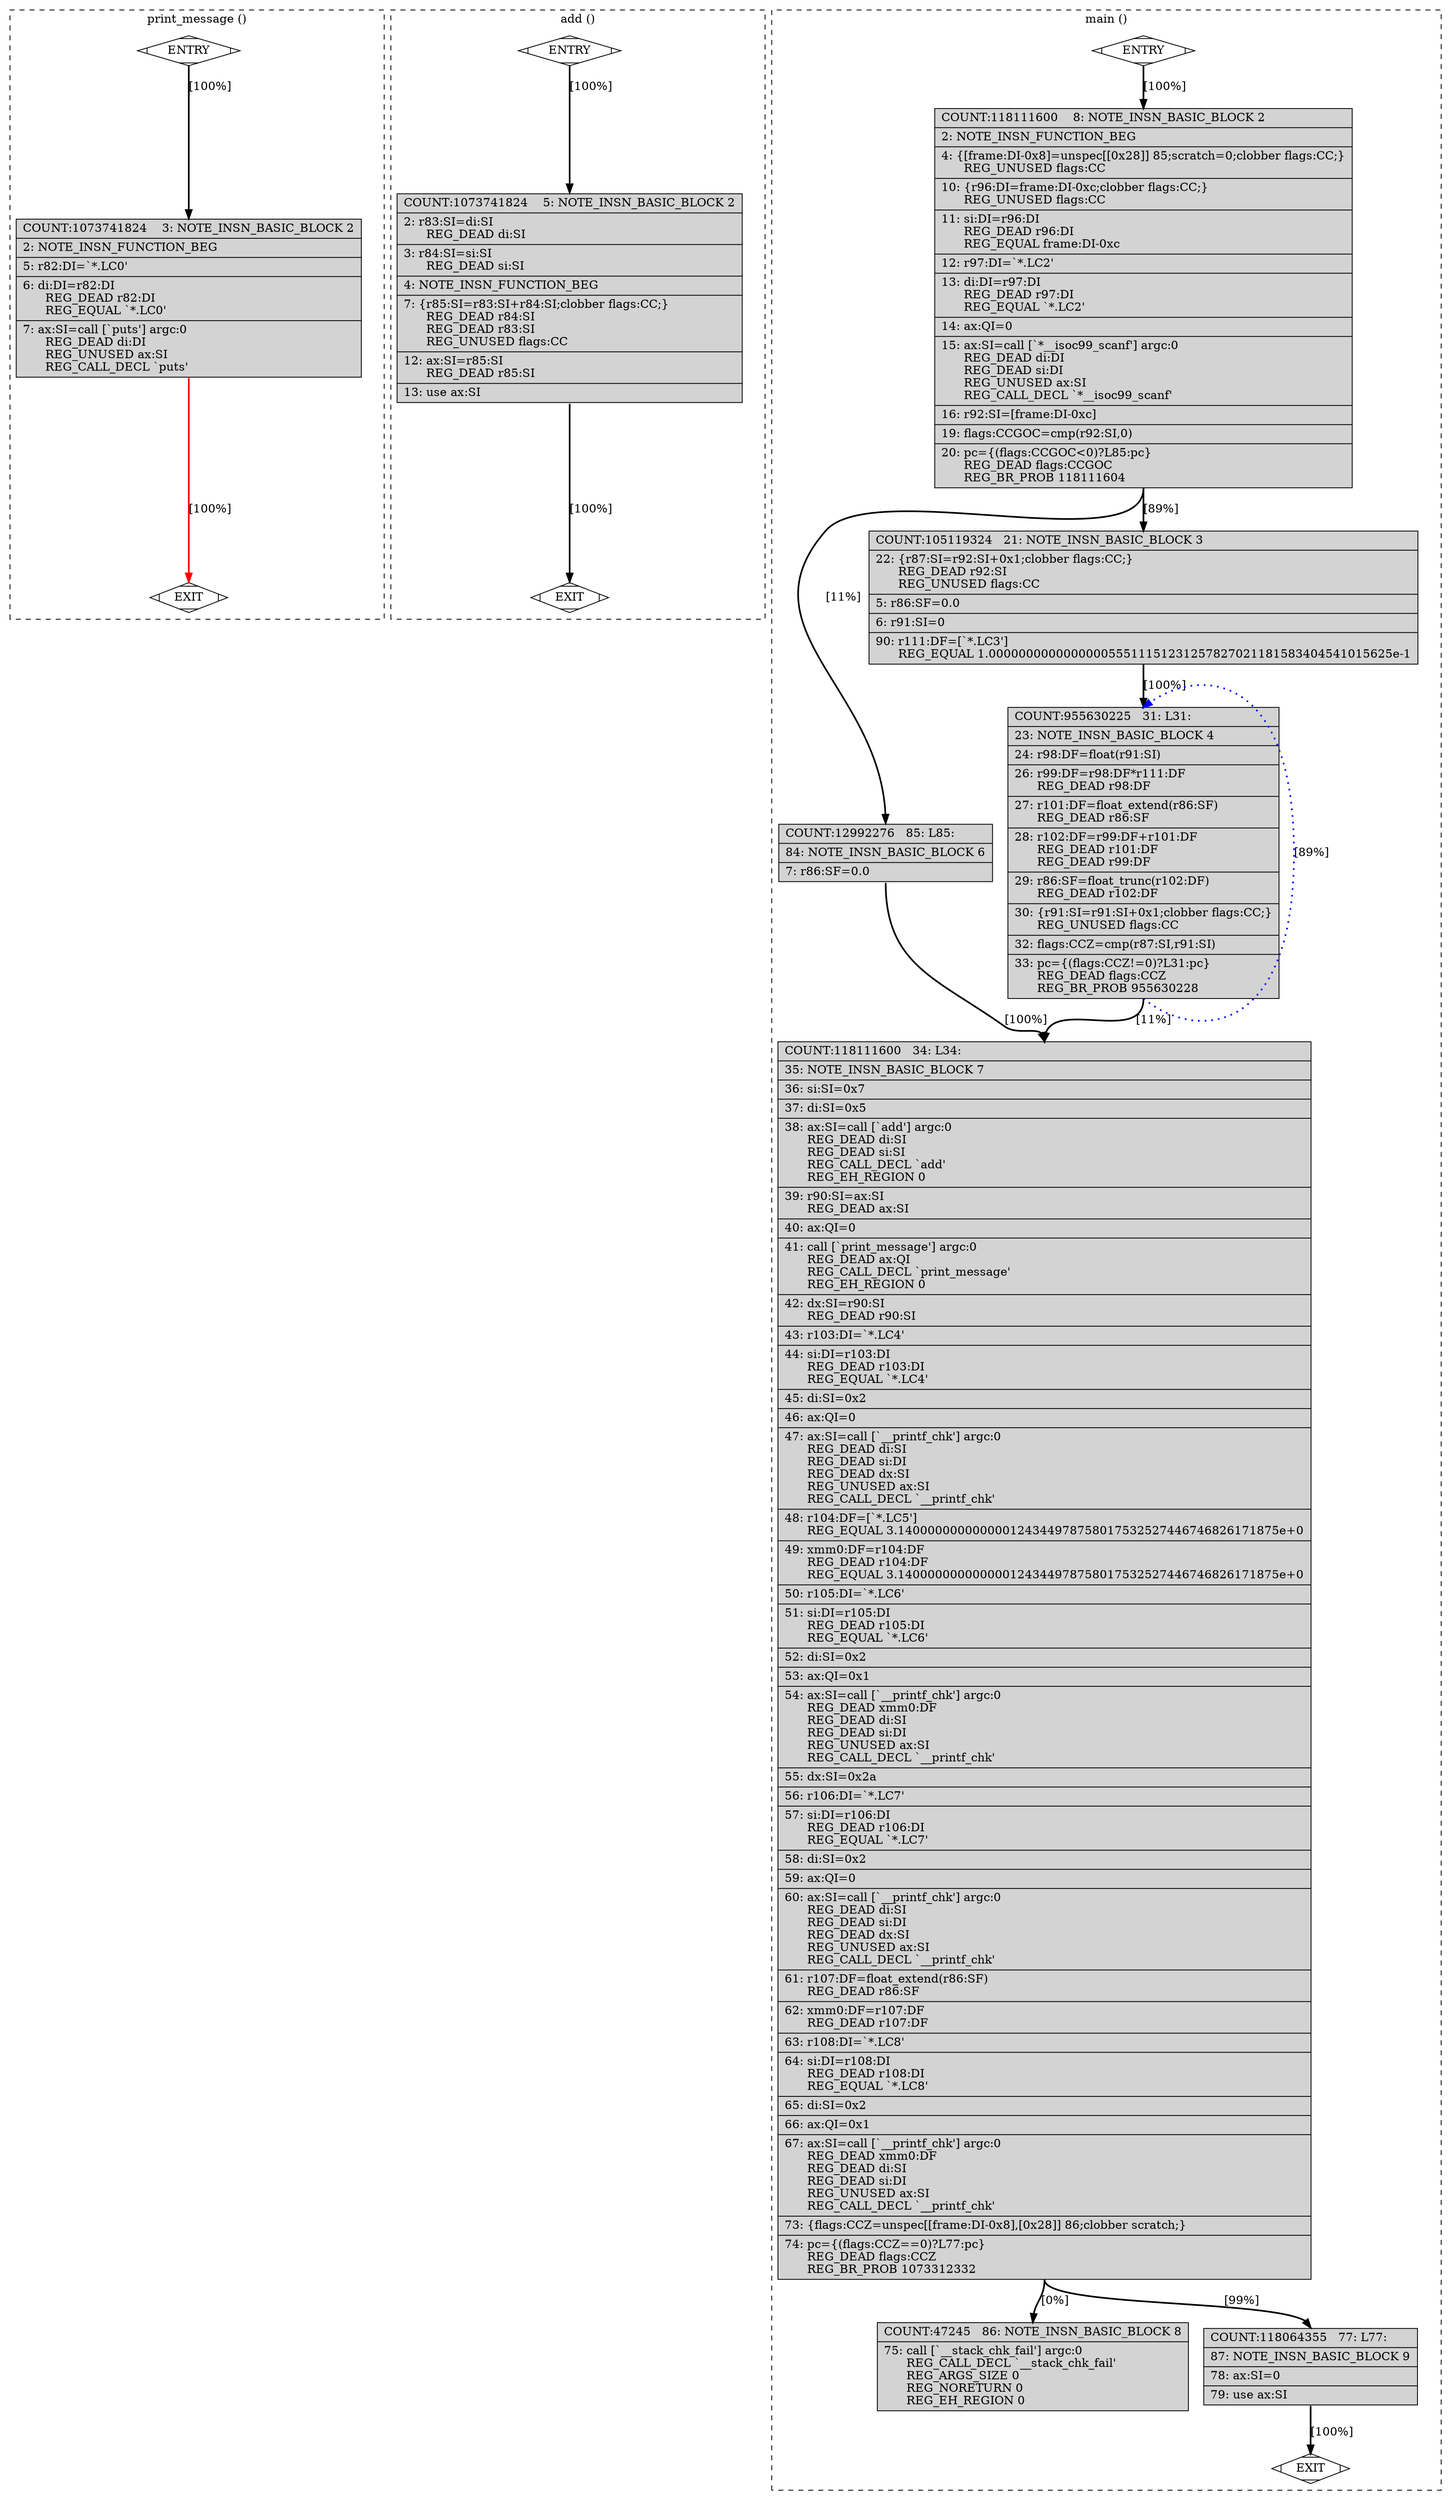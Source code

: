 digraph "test.c.281r.cse2" {
overlap=false;
subgraph "cluster_print_message" {
	style="dashed";
	color="black";
	label="print_message ()";
	fn_24_basic_block_0 [shape=Mdiamond,style=filled,fillcolor=white,label="ENTRY"];

	fn_24_basic_block_2 [shape=record,style=filled,fillcolor=lightgrey,label="{COUNT:1073741824\ \ \ \ 3:\ NOTE_INSN_BASIC_BLOCK\ 2\l\
|\ \ \ \ 2:\ NOTE_INSN_FUNCTION_BEG\l\
|\ \ \ \ 5:\ r82:DI=`*.LC0'\l\
|\ \ \ \ 6:\ di:DI=r82:DI\l\
\ \ \ \ \ \ REG_DEAD\ r82:DI\l\
\ \ \ \ \ \ REG_EQUAL\ `*.LC0'\l\
|\ \ \ \ 7:\ ax:SI=call\ [`puts']\ argc:0\l\
\ \ \ \ \ \ REG_DEAD\ di:DI\l\
\ \ \ \ \ \ REG_UNUSED\ ax:SI\l\
\ \ \ \ \ \ REG_CALL_DECL\ `puts'\l\
}"];

	fn_24_basic_block_1 [shape=Mdiamond,style=filled,fillcolor=white,label="EXIT"];

	fn_24_basic_block_0:s -> fn_24_basic_block_2:n [style="solid,bold",color=black,weight=100,constraint=true,label="[100%]"];
	fn_24_basic_block_2:s -> fn_24_basic_block_1:n [style="solid,bold",color=red,weight=10,constraint=true,label="[100%]"];
	fn_24_basic_block_0:s -> fn_24_basic_block_1:n [style="invis",constraint=true];
}
subgraph "cluster_add" {
	style="dashed";
	color="black";
	label="add ()";
	fn_25_basic_block_0 [shape=Mdiamond,style=filled,fillcolor=white,label="ENTRY"];

	fn_25_basic_block_2 [shape=record,style=filled,fillcolor=lightgrey,label="{COUNT:1073741824\ \ \ \ 5:\ NOTE_INSN_BASIC_BLOCK\ 2\l\
|\ \ \ \ 2:\ r83:SI=di:SI\l\
\ \ \ \ \ \ REG_DEAD\ di:SI\l\
|\ \ \ \ 3:\ r84:SI=si:SI\l\
\ \ \ \ \ \ REG_DEAD\ si:SI\l\
|\ \ \ \ 4:\ NOTE_INSN_FUNCTION_BEG\l\
|\ \ \ \ 7:\ \{r85:SI=r83:SI+r84:SI;clobber\ flags:CC;\}\l\
\ \ \ \ \ \ REG_DEAD\ r84:SI\l\
\ \ \ \ \ \ REG_DEAD\ r83:SI\l\
\ \ \ \ \ \ REG_UNUSED\ flags:CC\l\
|\ \ \ 12:\ ax:SI=r85:SI\l\
\ \ \ \ \ \ REG_DEAD\ r85:SI\l\
|\ \ \ 13:\ use\ ax:SI\l\
}"];

	fn_25_basic_block_1 [shape=Mdiamond,style=filled,fillcolor=white,label="EXIT"];

	fn_25_basic_block_0:s -> fn_25_basic_block_2:n [style="solid,bold",color=black,weight=100,constraint=true,label="[100%]"];
	fn_25_basic_block_2:s -> fn_25_basic_block_1:n [style="solid,bold",color=black,weight=100,constraint=true,label="[100%]"];
	fn_25_basic_block_0:s -> fn_25_basic_block_1:n [style="invis",constraint=true];
}
subgraph "cluster_main" {
	style="dashed";
	color="black";
	label="main ()";
	fn_26_basic_block_0 [shape=Mdiamond,style=filled,fillcolor=white,label="ENTRY"];

	fn_26_basic_block_2 [shape=record,style=filled,fillcolor=lightgrey,label="{COUNT:118111600\ \ \ \ 8:\ NOTE_INSN_BASIC_BLOCK\ 2\l\
|\ \ \ \ 2:\ NOTE_INSN_FUNCTION_BEG\l\
|\ \ \ \ 4:\ \{[frame:DI-0x8]=unspec[[0x28]]\ 85;scratch=0;clobber\ flags:CC;\}\l\
\ \ \ \ \ \ REG_UNUSED\ flags:CC\l\
|\ \ \ 10:\ \{r96:DI=frame:DI-0xc;clobber\ flags:CC;\}\l\
\ \ \ \ \ \ REG_UNUSED\ flags:CC\l\
|\ \ \ 11:\ si:DI=r96:DI\l\
\ \ \ \ \ \ REG_DEAD\ r96:DI\l\
\ \ \ \ \ \ REG_EQUAL\ frame:DI-0xc\l\
|\ \ \ 12:\ r97:DI=`*.LC2'\l\
|\ \ \ 13:\ di:DI=r97:DI\l\
\ \ \ \ \ \ REG_DEAD\ r97:DI\l\
\ \ \ \ \ \ REG_EQUAL\ `*.LC2'\l\
|\ \ \ 14:\ ax:QI=0\l\
|\ \ \ 15:\ ax:SI=call\ [`*__isoc99_scanf']\ argc:0\l\
\ \ \ \ \ \ REG_DEAD\ di:DI\l\
\ \ \ \ \ \ REG_DEAD\ si:DI\l\
\ \ \ \ \ \ REG_UNUSED\ ax:SI\l\
\ \ \ \ \ \ REG_CALL_DECL\ `*__isoc99_scanf'\l\
|\ \ \ 16:\ r92:SI=[frame:DI-0xc]\l\
|\ \ \ 19:\ flags:CCGOC=cmp(r92:SI,0)\l\
|\ \ \ 20:\ pc=\{(flags:CCGOC\<0)?L85:pc\}\l\
\ \ \ \ \ \ REG_DEAD\ flags:CCGOC\l\
\ \ \ \ \ \ REG_BR_PROB\ 118111604\l\
}"];

	fn_26_basic_block_6 [shape=record,style=filled,fillcolor=lightgrey,label="{COUNT:12992276\ \ \ 85:\ L85:\l\
|\ \ \ 84:\ NOTE_INSN_BASIC_BLOCK\ 6\l\
|\ \ \ \ 7:\ r86:SF=0.0\l\
}"];

	fn_26_basic_block_3 [shape=record,style=filled,fillcolor=lightgrey,label="{COUNT:105119324\ \ \ 21:\ NOTE_INSN_BASIC_BLOCK\ 3\l\
|\ \ \ 22:\ \{r87:SI=r92:SI+0x1;clobber\ flags:CC;\}\l\
\ \ \ \ \ \ REG_DEAD\ r92:SI\l\
\ \ \ \ \ \ REG_UNUSED\ flags:CC\l\
|\ \ \ \ 5:\ r86:SF=0.0\l\
|\ \ \ \ 6:\ r91:SI=0\l\
|\ \ \ 90:\ r111:DF=[`*.LC3']\l\
\ \ \ \ \ \ REG_EQUAL\ 1.000000000000000055511151231257827021181583404541015625e-1\l\
}"];

	fn_26_basic_block_4 [shape=record,style=filled,fillcolor=lightgrey,label="{COUNT:955630225\ \ \ 31:\ L31:\l\
|\ \ \ 23:\ NOTE_INSN_BASIC_BLOCK\ 4\l\
|\ \ \ 24:\ r98:DF=float(r91:SI)\l\
|\ \ \ 26:\ r99:DF=r98:DF*r111:DF\l\
\ \ \ \ \ \ REG_DEAD\ r98:DF\l\
|\ \ \ 27:\ r101:DF=float_extend(r86:SF)\l\
\ \ \ \ \ \ REG_DEAD\ r86:SF\l\
|\ \ \ 28:\ r102:DF=r99:DF+r101:DF\l\
\ \ \ \ \ \ REG_DEAD\ r101:DF\l\
\ \ \ \ \ \ REG_DEAD\ r99:DF\l\
|\ \ \ 29:\ r86:SF=float_trunc(r102:DF)\l\
\ \ \ \ \ \ REG_DEAD\ r102:DF\l\
|\ \ \ 30:\ \{r91:SI=r91:SI+0x1;clobber\ flags:CC;\}\l\
\ \ \ \ \ \ REG_UNUSED\ flags:CC\l\
|\ \ \ 32:\ flags:CCZ=cmp(r87:SI,r91:SI)\l\
|\ \ \ 33:\ pc=\{(flags:CCZ!=0)?L31:pc\}\l\
\ \ \ \ \ \ REG_DEAD\ flags:CCZ\l\
\ \ \ \ \ \ REG_BR_PROB\ 955630228\l\
}"];

	fn_26_basic_block_7 [shape=record,style=filled,fillcolor=lightgrey,label="{COUNT:118111600\ \ \ 34:\ L34:\l\
|\ \ \ 35:\ NOTE_INSN_BASIC_BLOCK\ 7\l\
|\ \ \ 36:\ si:SI=0x7\l\
|\ \ \ 37:\ di:SI=0x5\l\
|\ \ \ 38:\ ax:SI=call\ [`add']\ argc:0\l\
\ \ \ \ \ \ REG_DEAD\ di:SI\l\
\ \ \ \ \ \ REG_DEAD\ si:SI\l\
\ \ \ \ \ \ REG_CALL_DECL\ `add'\l\
\ \ \ \ \ \ REG_EH_REGION\ 0\l\
|\ \ \ 39:\ r90:SI=ax:SI\l\
\ \ \ \ \ \ REG_DEAD\ ax:SI\l\
|\ \ \ 40:\ ax:QI=0\l\
|\ \ \ 41:\ call\ [`print_message']\ argc:0\l\
\ \ \ \ \ \ REG_DEAD\ ax:QI\l\
\ \ \ \ \ \ REG_CALL_DECL\ `print_message'\l\
\ \ \ \ \ \ REG_EH_REGION\ 0\l\
|\ \ \ 42:\ dx:SI=r90:SI\l\
\ \ \ \ \ \ REG_DEAD\ r90:SI\l\
|\ \ \ 43:\ r103:DI=`*.LC4'\l\
|\ \ \ 44:\ si:DI=r103:DI\l\
\ \ \ \ \ \ REG_DEAD\ r103:DI\l\
\ \ \ \ \ \ REG_EQUAL\ `*.LC4'\l\
|\ \ \ 45:\ di:SI=0x2\l\
|\ \ \ 46:\ ax:QI=0\l\
|\ \ \ 47:\ ax:SI=call\ [`__printf_chk']\ argc:0\l\
\ \ \ \ \ \ REG_DEAD\ di:SI\l\
\ \ \ \ \ \ REG_DEAD\ si:DI\l\
\ \ \ \ \ \ REG_DEAD\ dx:SI\l\
\ \ \ \ \ \ REG_UNUSED\ ax:SI\l\
\ \ \ \ \ \ REG_CALL_DECL\ `__printf_chk'\l\
|\ \ \ 48:\ r104:DF=[`*.LC5']\l\
\ \ \ \ \ \ REG_EQUAL\ 3.140000000000000124344978758017532527446746826171875e+0\l\
|\ \ \ 49:\ xmm0:DF=r104:DF\l\
\ \ \ \ \ \ REG_DEAD\ r104:DF\l\
\ \ \ \ \ \ REG_EQUAL\ 3.140000000000000124344978758017532527446746826171875e+0\l\
|\ \ \ 50:\ r105:DI=`*.LC6'\l\
|\ \ \ 51:\ si:DI=r105:DI\l\
\ \ \ \ \ \ REG_DEAD\ r105:DI\l\
\ \ \ \ \ \ REG_EQUAL\ `*.LC6'\l\
|\ \ \ 52:\ di:SI=0x2\l\
|\ \ \ 53:\ ax:QI=0x1\l\
|\ \ \ 54:\ ax:SI=call\ [`__printf_chk']\ argc:0\l\
\ \ \ \ \ \ REG_DEAD\ xmm0:DF\l\
\ \ \ \ \ \ REG_DEAD\ di:SI\l\
\ \ \ \ \ \ REG_DEAD\ si:DI\l\
\ \ \ \ \ \ REG_UNUSED\ ax:SI\l\
\ \ \ \ \ \ REG_CALL_DECL\ `__printf_chk'\l\
|\ \ \ 55:\ dx:SI=0x2a\l\
|\ \ \ 56:\ r106:DI=`*.LC7'\l\
|\ \ \ 57:\ si:DI=r106:DI\l\
\ \ \ \ \ \ REG_DEAD\ r106:DI\l\
\ \ \ \ \ \ REG_EQUAL\ `*.LC7'\l\
|\ \ \ 58:\ di:SI=0x2\l\
|\ \ \ 59:\ ax:QI=0\l\
|\ \ \ 60:\ ax:SI=call\ [`__printf_chk']\ argc:0\l\
\ \ \ \ \ \ REG_DEAD\ di:SI\l\
\ \ \ \ \ \ REG_DEAD\ si:DI\l\
\ \ \ \ \ \ REG_DEAD\ dx:SI\l\
\ \ \ \ \ \ REG_UNUSED\ ax:SI\l\
\ \ \ \ \ \ REG_CALL_DECL\ `__printf_chk'\l\
|\ \ \ 61:\ r107:DF=float_extend(r86:SF)\l\
\ \ \ \ \ \ REG_DEAD\ r86:SF\l\
|\ \ \ 62:\ xmm0:DF=r107:DF\l\
\ \ \ \ \ \ REG_DEAD\ r107:DF\l\
|\ \ \ 63:\ r108:DI=`*.LC8'\l\
|\ \ \ 64:\ si:DI=r108:DI\l\
\ \ \ \ \ \ REG_DEAD\ r108:DI\l\
\ \ \ \ \ \ REG_EQUAL\ `*.LC8'\l\
|\ \ \ 65:\ di:SI=0x2\l\
|\ \ \ 66:\ ax:QI=0x1\l\
|\ \ \ 67:\ ax:SI=call\ [`__printf_chk']\ argc:0\l\
\ \ \ \ \ \ REG_DEAD\ xmm0:DF\l\
\ \ \ \ \ \ REG_DEAD\ di:SI\l\
\ \ \ \ \ \ REG_DEAD\ si:DI\l\
\ \ \ \ \ \ REG_UNUSED\ ax:SI\l\
\ \ \ \ \ \ REG_CALL_DECL\ `__printf_chk'\l\
|\ \ \ 73:\ \{flags:CCZ=unspec[[frame:DI-0x8],[0x28]]\ 86;clobber\ scratch;\}\l\
|\ \ \ 74:\ pc=\{(flags:CCZ==0)?L77:pc\}\l\
\ \ \ \ \ \ REG_DEAD\ flags:CCZ\l\
\ \ \ \ \ \ REG_BR_PROB\ 1073312332\l\
}"];

	fn_26_basic_block_8 [shape=record,style=filled,fillcolor=lightgrey,label="{COUNT:47245\ \ \ 86:\ NOTE_INSN_BASIC_BLOCK\ 8\l\
|\ \ \ 75:\ call\ [`__stack_chk_fail']\ argc:0\l\
\ \ \ \ \ \ REG_CALL_DECL\ `__stack_chk_fail'\l\
\ \ \ \ \ \ REG_ARGS_SIZE\ 0\l\
\ \ \ \ \ \ REG_NORETURN\ 0\l\
\ \ \ \ \ \ REG_EH_REGION\ 0\l\
}"];

	fn_26_basic_block_9 [shape=record,style=filled,fillcolor=lightgrey,label="{COUNT:118064355\ \ \ 77:\ L77:\l\
|\ \ \ 87:\ NOTE_INSN_BASIC_BLOCK\ 9\l\
|\ \ \ 78:\ ax:SI=0\l\
|\ \ \ 79:\ use\ ax:SI\l\
}"];

	fn_26_basic_block_1 [shape=Mdiamond,style=filled,fillcolor=white,label="EXIT"];

	fn_26_basic_block_0:s -> fn_26_basic_block_2:n [style="solid,bold",color=black,weight=100,constraint=true,label="[100%]"];
	fn_26_basic_block_2:s -> fn_26_basic_block_3:n [style="solid,bold",color=black,weight=100,constraint=true,label="[89%]"];
	fn_26_basic_block_2:s -> fn_26_basic_block_6:n [style="solid,bold",color=black,weight=10,constraint=true,label="[11%]"];
	fn_26_basic_block_3:s -> fn_26_basic_block_4:n [style="solid,bold",color=black,weight=100,constraint=true,label="[100%]"];
	fn_26_basic_block_4:s -> fn_26_basic_block_4:n [style="dotted,bold",color=blue,weight=10,constraint=false,label="[89%]"];
	fn_26_basic_block_4:s -> fn_26_basic_block_7:n [style="solid,bold",color=black,weight=100,constraint=true,label="[11%]"];
	fn_26_basic_block_6:s -> fn_26_basic_block_7:n [style="solid,bold",color=black,weight=100,constraint=true,label="[100%]"];
	fn_26_basic_block_7:s -> fn_26_basic_block_9:n [style="solid,bold",color=black,weight=10,constraint=true,label="[99%]"];
	fn_26_basic_block_7:s -> fn_26_basic_block_8:n [style="solid,bold",color=black,weight=100,constraint=true,label="[0%]"];
	fn_26_basic_block_9:s -> fn_26_basic_block_1:n [style="solid,bold",color=black,weight=100,constraint=true,label="[100%]"];
	fn_26_basic_block_0:s -> fn_26_basic_block_1:n [style="invis",constraint=true];
}
}
